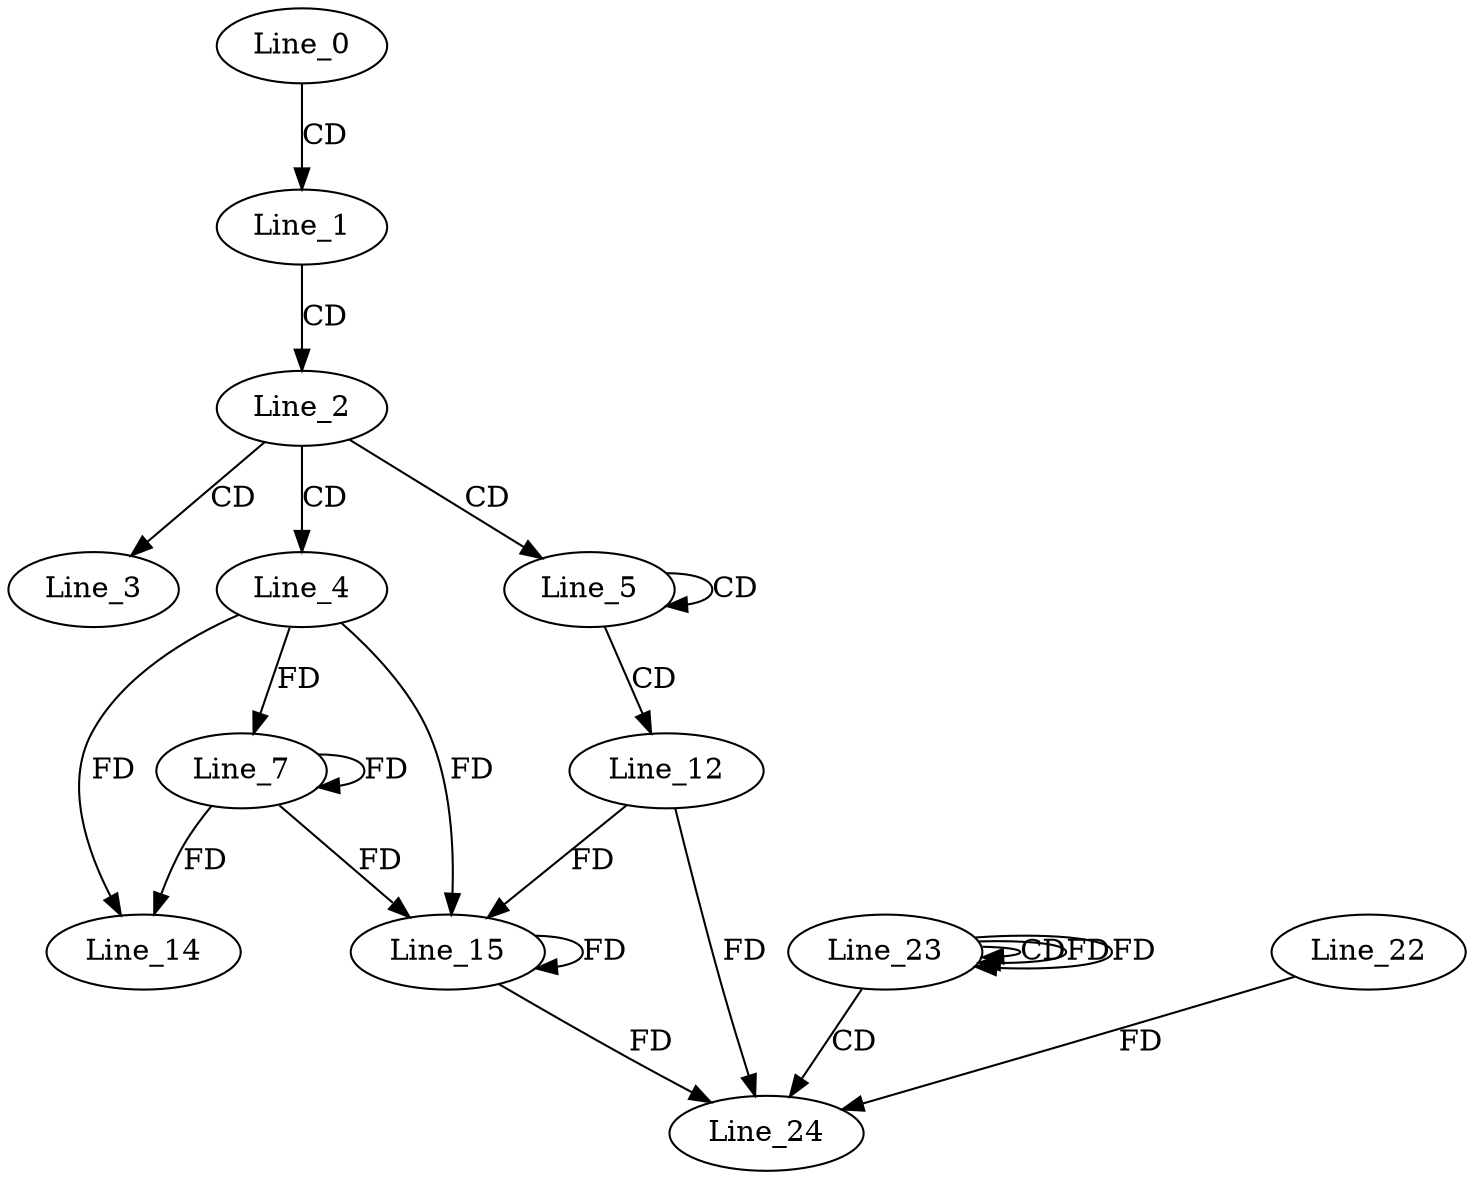 digraph G {
  Line_0;
  Line_1;
  Line_2;
  Line_3;
  Line_4;
  Line_5;
  Line_7;
  Line_12;
  Line_14;
  Line_15;
  Line_15;
  Line_23;
  Line_23;
  Line_23;
  Line_24;
  Line_22;
  Line_0 -> Line_1 [ label="CD" ];
  Line_1 -> Line_2 [ label="CD" ];
  Line_2 -> Line_3 [ label="CD" ];
  Line_2 -> Line_4 [ label="CD" ];
  Line_2 -> Line_5 [ label="CD" ];
  Line_5 -> Line_5 [ label="CD" ];
  Line_7 -> Line_7 [ label="FD" ];
  Line_4 -> Line_7 [ label="FD" ];
  Line_5 -> Line_12 [ label="CD" ];
  Line_7 -> Line_14 [ label="FD" ];
  Line_4 -> Line_14 [ label="FD" ];
  Line_12 -> Line_15 [ label="FD" ];
  Line_15 -> Line_15 [ label="FD" ];
  Line_7 -> Line_15 [ label="FD" ];
  Line_4 -> Line_15 [ label="FD" ];
  Line_23 -> Line_23 [ label="CD" ];
  Line_23 -> Line_23 [ label="FD" ];
  Line_23 -> Line_24 [ label="CD" ];
  Line_12 -> Line_24 [ label="FD" ];
  Line_15 -> Line_24 [ label="FD" ];
  Line_22 -> Line_24 [ label="FD" ];
  Line_23 -> Line_23 [ label="FD" ];
}

